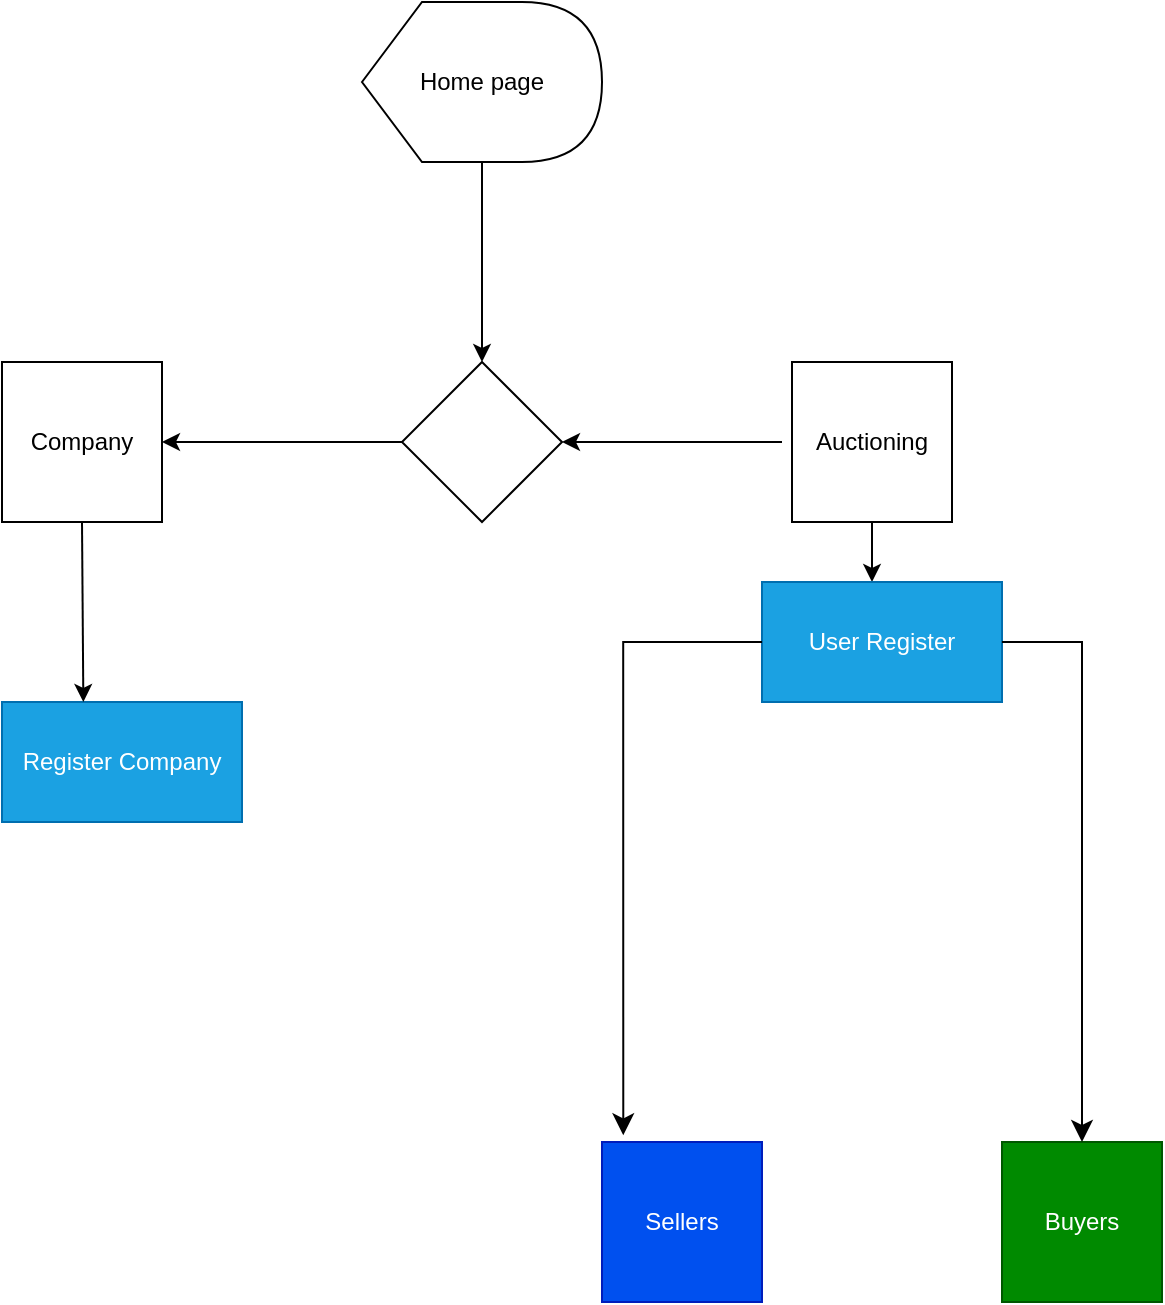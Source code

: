 <mxfile>
    <diagram id="ixzew_T3_J_Ypq6RCfAZ" name="Page-1">
        <mxGraphModel dx="576" dy="1524" grid="1" gridSize="10" guides="1" tooltips="1" connect="1" arrows="1" fold="1" page="1" pageScale="1" pageWidth="850" pageHeight="1100" math="0" shadow="0">
            <root>
                <mxCell id="0"/>
                <mxCell id="1" parent="0"/>
                <mxCell id="2" value="Company" style="whiteSpace=wrap;html=1;aspect=fixed;" vertex="1" parent="1">
                    <mxGeometry x="30" y="-240" width="80" height="80" as="geometry"/>
                </mxCell>
                <mxCell id="3" value="Auctioning" style="whiteSpace=wrap;html=1;aspect=fixed;" vertex="1" parent="1">
                    <mxGeometry x="425" y="-240" width="80" height="80" as="geometry"/>
                </mxCell>
                <mxCell id="4" value="Buyers" style="whiteSpace=wrap;html=1;aspect=fixed;fillColor=#008a00;fontColor=#ffffff;strokeColor=#005700;" vertex="1" parent="1">
                    <mxGeometry x="530" y="150" width="80" height="80" as="geometry"/>
                </mxCell>
                <mxCell id="5" value="Sellers" style="whiteSpace=wrap;html=1;aspect=fixed;fillColor=#0050ef;fontColor=#ffffff;strokeColor=#001DBC;" vertex="1" parent="1">
                    <mxGeometry x="330" y="150" width="80" height="80" as="geometry"/>
                </mxCell>
                <mxCell id="9" value="" style="endArrow=classic;html=1;exitX=0.5;exitY=1;exitDx=0;exitDy=0;" edge="1" parent="1" source="3">
                    <mxGeometry width="50" height="50" relative="1" as="geometry">
                        <mxPoint x="190" y="-30" as="sourcePoint"/>
                        <mxPoint x="465" y="-130" as="targetPoint"/>
                    </mxGeometry>
                </mxCell>
                <mxCell id="10" value="User Register" style="rounded=0;whiteSpace=wrap;html=1;fillColor=#1ba1e2;fontColor=#ffffff;strokeColor=#006EAF;" vertex="1" parent="1">
                    <mxGeometry x="410" y="-130" width="120" height="60" as="geometry"/>
                </mxCell>
                <mxCell id="11" value="" style="rhombus;whiteSpace=wrap;html=1;" vertex="1" parent="1">
                    <mxGeometry x="230" y="-240" width="80" height="80" as="geometry"/>
                </mxCell>
                <mxCell id="13" value="" style="endArrow=classic;html=1;entryX=1;entryY=0.5;entryDx=0;entryDy=0;exitX=0;exitY=0.5;exitDx=0;exitDy=0;" edge="1" parent="1" source="11" target="2">
                    <mxGeometry width="50" height="50" relative="1" as="geometry">
                        <mxPoint x="150" y="-140" as="sourcePoint"/>
                        <mxPoint x="240" y="-230" as="targetPoint"/>
                    </mxGeometry>
                </mxCell>
                <mxCell id="14" value="" style="endArrow=classic;html=1;entryX=1;entryY=0.5;entryDx=0;entryDy=0;" edge="1" parent="1" target="11">
                    <mxGeometry width="50" height="50" relative="1" as="geometry">
                        <mxPoint x="420" y="-200" as="sourcePoint"/>
                        <mxPoint x="310" y="-370" as="targetPoint"/>
                    </mxGeometry>
                </mxCell>
                <mxCell id="16" value="Home page" style="shape=display;whiteSpace=wrap;html=1;" vertex="1" parent="1">
                    <mxGeometry x="210" y="-420" width="120" height="80" as="geometry"/>
                </mxCell>
                <mxCell id="17" value="" style="endArrow=classic;html=1;entryX=0.5;entryY=0;entryDx=0;entryDy=0;" edge="1" parent="1" target="11">
                    <mxGeometry width="50" height="50" relative="1" as="geometry">
                        <mxPoint x="270" y="-340" as="sourcePoint"/>
                        <mxPoint x="280" y="-280" as="targetPoint"/>
                    </mxGeometry>
                </mxCell>
                <mxCell id="18" value="Register Company" style="rounded=0;whiteSpace=wrap;html=1;fillColor=#1ba1e2;fontColor=#ffffff;strokeColor=#006EAF;" vertex="1" parent="1">
                    <mxGeometry x="30" y="-70" width="120" height="60" as="geometry"/>
                </mxCell>
                <mxCell id="19" value="" style="endArrow=classic;html=1;exitX=0.5;exitY=1;exitDx=0;exitDy=0;entryX=0.339;entryY=0;entryDx=0;entryDy=0;entryPerimeter=0;" edge="1" parent="1" source="2" target="18">
                    <mxGeometry width="50" height="50" relative="1" as="geometry">
                        <mxPoint x="110" y="-180" as="sourcePoint"/>
                        <mxPoint x="160" y="-230" as="targetPoint"/>
                    </mxGeometry>
                </mxCell>
                <mxCell id="23" value="" style="edgeStyle=segmentEdgeStyle;endArrow=classic;html=1;curved=0;rounded=0;endSize=8;startSize=8;exitX=0;exitY=0.5;exitDx=0;exitDy=0;entryX=0.133;entryY=-0.042;entryDx=0;entryDy=0;entryPerimeter=0;" edge="1" parent="1" source="10" target="5">
                    <mxGeometry width="50" height="50" relative="1" as="geometry">
                        <mxPoint x="290" y="20" as="sourcePoint"/>
                        <mxPoint x="340" y="-30" as="targetPoint"/>
                    </mxGeometry>
                </mxCell>
                <mxCell id="24" value="" style="edgeStyle=segmentEdgeStyle;endArrow=classic;html=1;curved=0;rounded=0;endSize=8;startSize=8;exitX=1;exitY=0.5;exitDx=0;exitDy=0;entryX=0.5;entryY=0;entryDx=0;entryDy=0;" edge="1" parent="1" source="10" target="4">
                    <mxGeometry width="50" height="50" relative="1" as="geometry">
                        <mxPoint x="560" y="-90" as="sourcePoint"/>
                        <mxPoint x="490.64" y="156.64" as="targetPoint"/>
                    </mxGeometry>
                </mxCell>
            </root>
        </mxGraphModel>
    </diagram>
</mxfile>